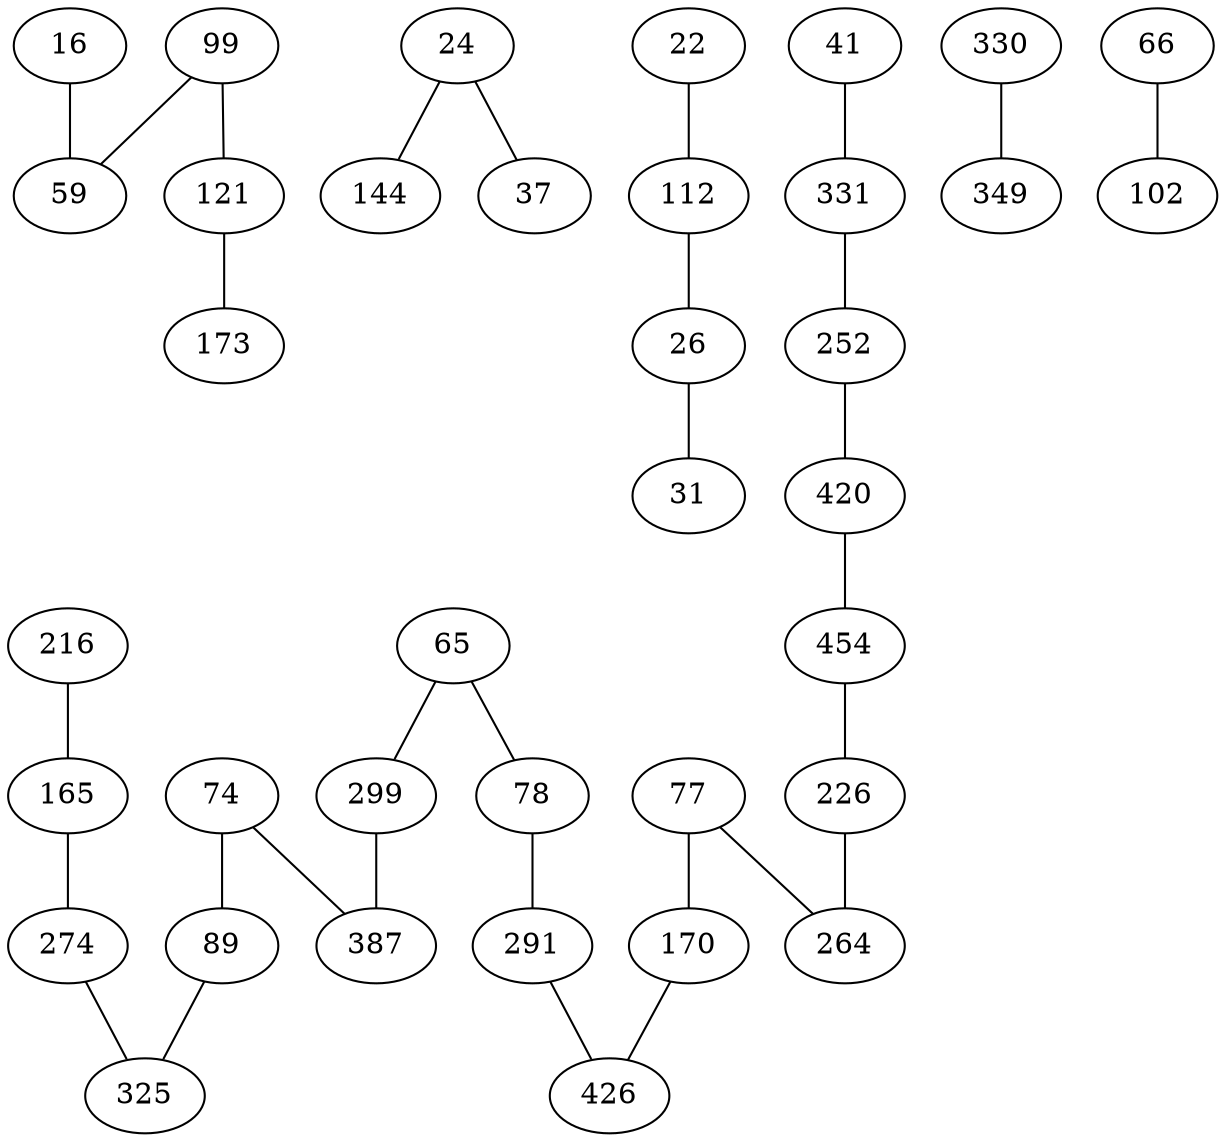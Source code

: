 strict graph G {
16 -- 59;
24 -- 144;
26 -- 31;
59 -- 16;
65 -- 299;
74 -- 89;
77 -- 170;
78 -- 291;
89 -- 325;
99 -- 59;
112 -- 26;
121 -- 173;
165 -- 274;
170 -- 426;
216 -- 165;
226 -- 264;
252 -- 420;
264 -- 226;
274 -- 325;
291 -- 78;
299 -- 387;
325 -- 274;
330 -- 349;
331 -- 252;
387 -- 299;
420 -- 454;
426 -- 170;
454 -- 226;
22 -- 112;
24 -- 37;
26 -- 112;
31 -- 26;
37 -- 24;
41 -- 331;
59 -- 99;
65 -- 78;
66 -- 102;
74 -- 387;
77 -- 264;
78 -- 65;
89 -- 74;
99 -- 121;
102 -- 66;
112 -- 22;
121 -- 99;
144 -- 24;
165 -- 216;
170 -- 77;
173 -- 121;
226 -- 454;
252 -- 331;
264 -- 77;
274 -- 165;
291 -- 426;
299 -- 65;
325 -- 89;
331 -- 41;
349 -- 330;
387 -- 74;
420 -- 252;
426 -- 291;
454 -- 420;
}

